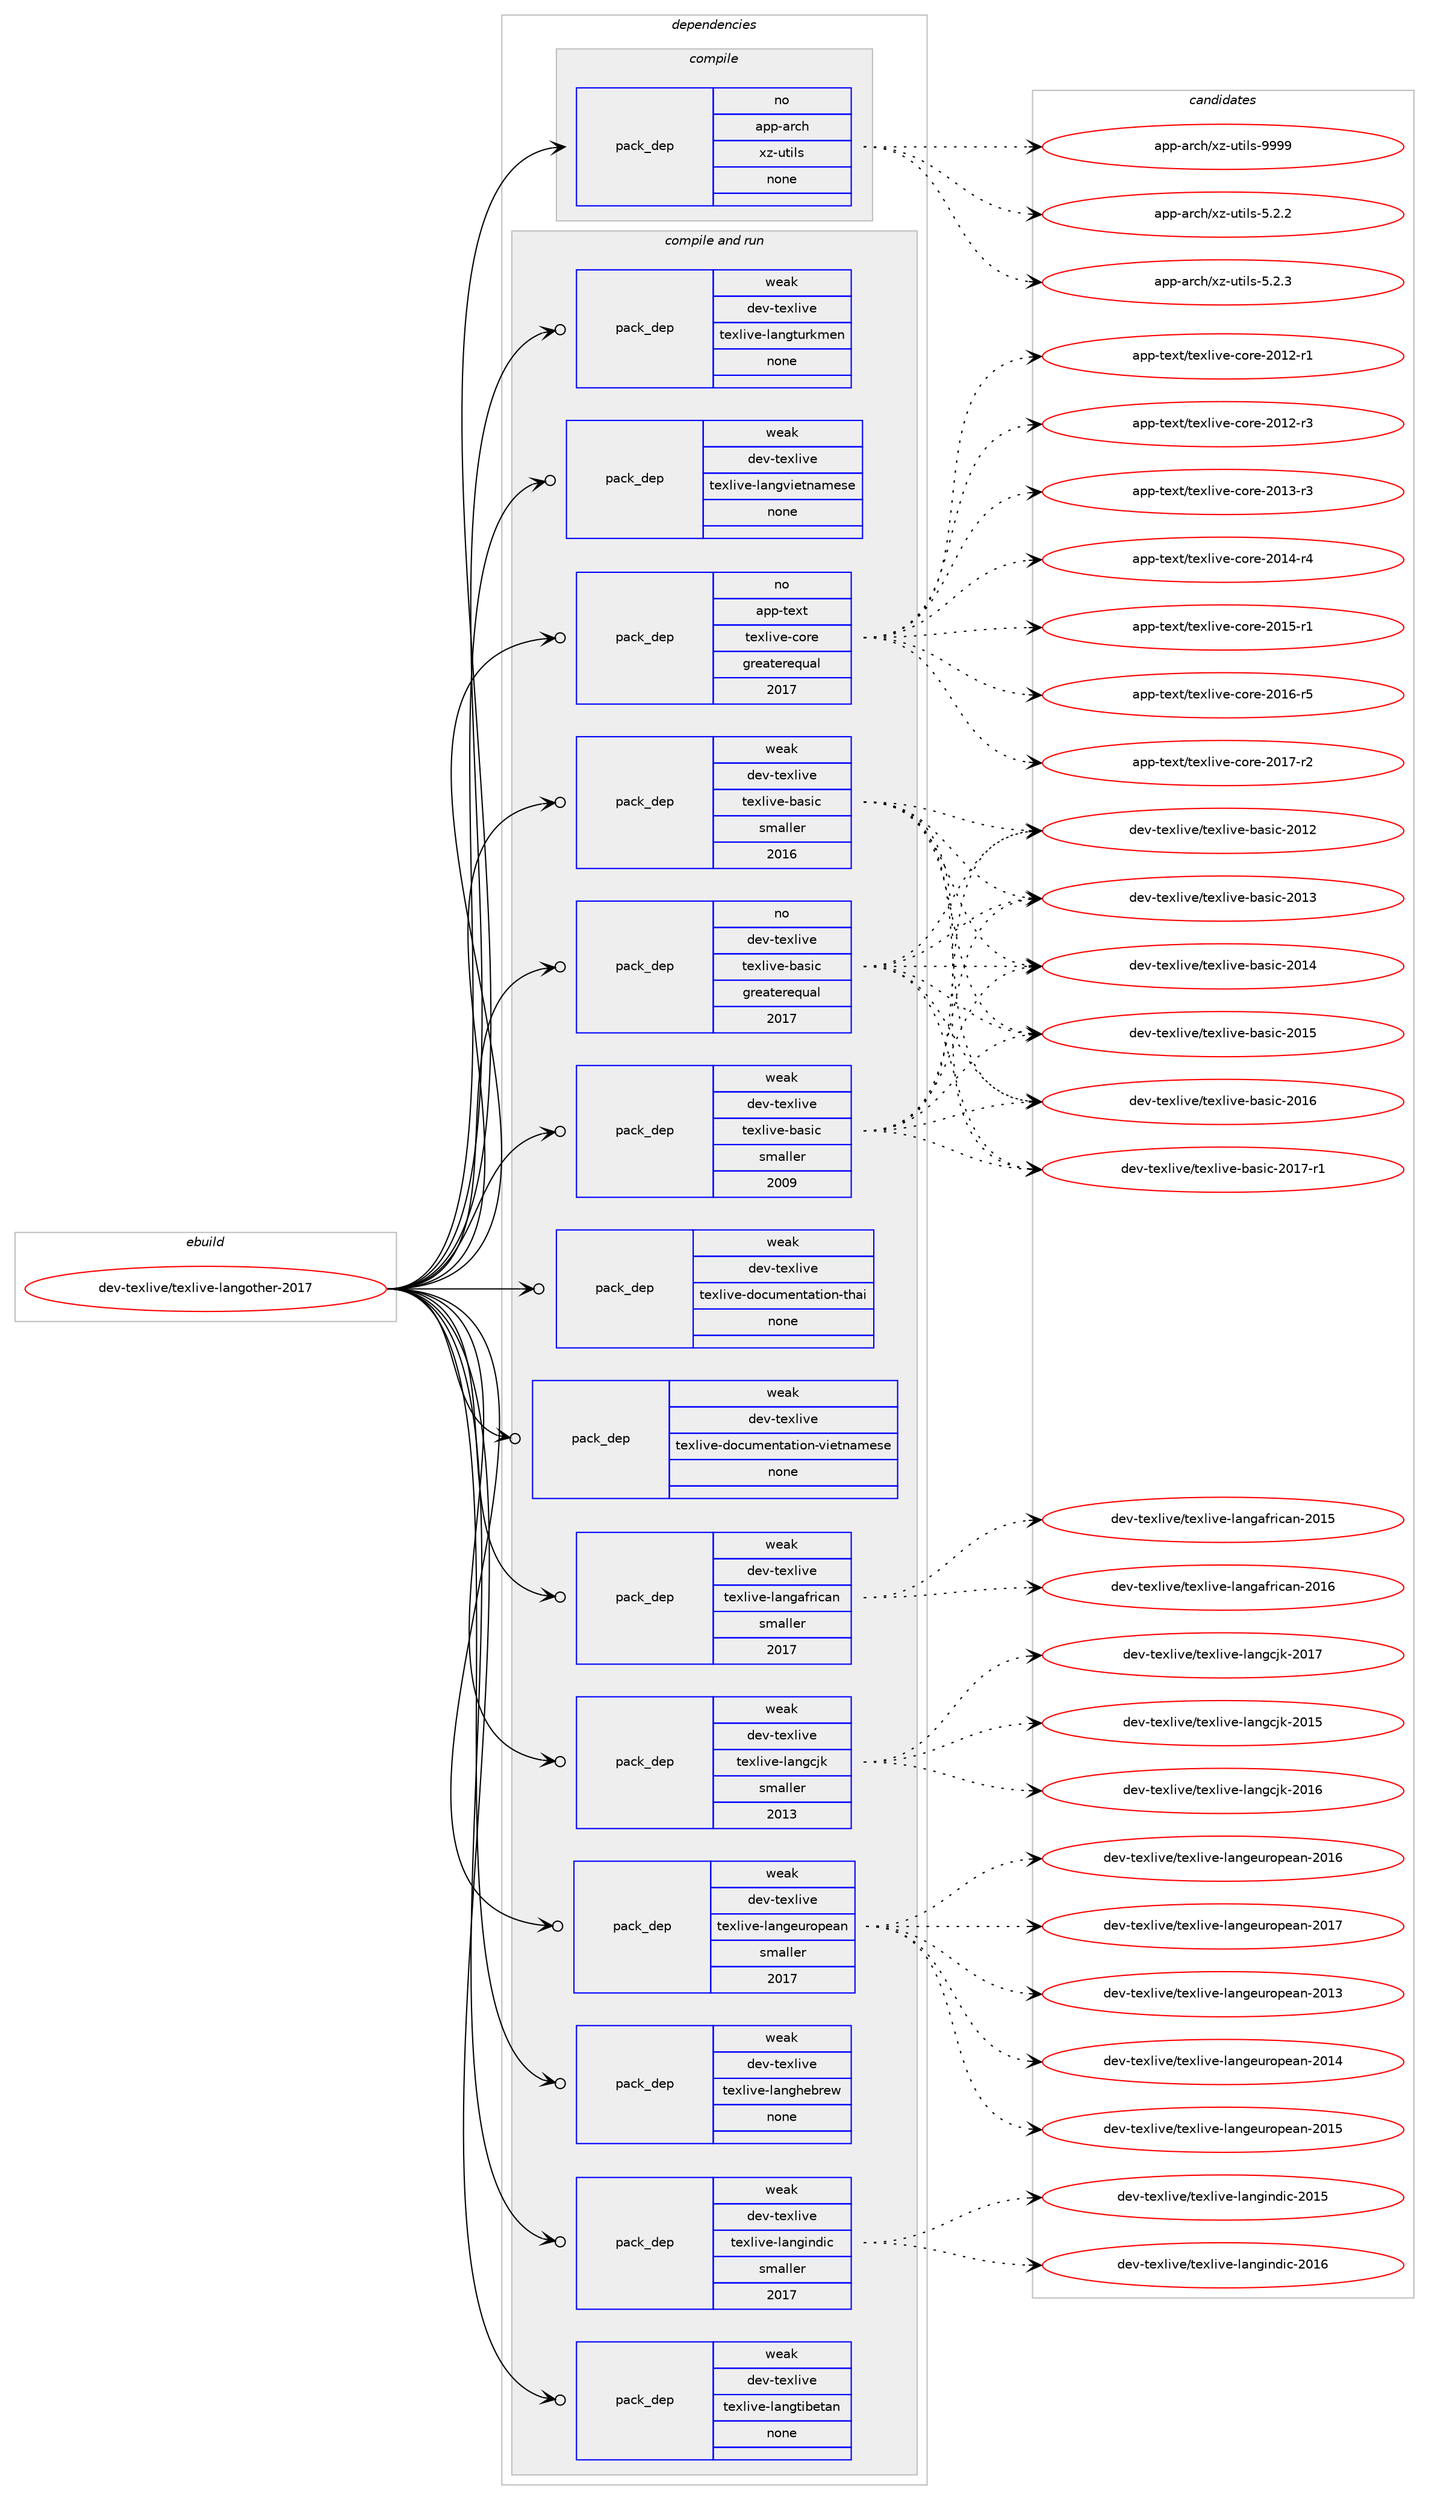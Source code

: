 digraph prolog {

# *************
# Graph options
# *************

newrank=true;
concentrate=true;
compound=true;
graph [rankdir=LR,fontname=Helvetica,fontsize=10,ranksep=1.5];#, ranksep=2.5, nodesep=0.2];
edge  [arrowhead=vee];
node  [fontname=Helvetica,fontsize=10];

# **********
# The ebuild
# **********

subgraph cluster_leftcol {
color=gray;
rank=same;
label=<<i>ebuild</i>>;
id [label="dev-texlive/texlive-langother-2017", color=red, width=4, href="../dev-texlive/texlive-langother-2017.svg"];
}

# ****************
# The dependencies
# ****************

subgraph cluster_midcol {
color=gray;
label=<<i>dependencies</i>>;
subgraph cluster_compile {
fillcolor="#eeeeee";
style=filled;
label=<<i>compile</i>>;
subgraph pack199473 {
dependency280827 [label=<<TABLE BORDER="0" CELLBORDER="1" CELLSPACING="0" CELLPADDING="4" WIDTH="220"><TR><TD ROWSPAN="6" CELLPADDING="30">pack_dep</TD></TR><TR><TD WIDTH="110">no</TD></TR><TR><TD>app-arch</TD></TR><TR><TD>xz-utils</TD></TR><TR><TD>none</TD></TR><TR><TD></TD></TR></TABLE>>, shape=none, color=blue];
}
id:e -> dependency280827:w [weight=20,style="solid",arrowhead="vee"];
}
subgraph cluster_compileandrun {
fillcolor="#eeeeee";
style=filled;
label=<<i>compile and run</i>>;
subgraph pack199474 {
dependency280828 [label=<<TABLE BORDER="0" CELLBORDER="1" CELLSPACING="0" CELLPADDING="4" WIDTH="220"><TR><TD ROWSPAN="6" CELLPADDING="30">pack_dep</TD></TR><TR><TD WIDTH="110">no</TD></TR><TR><TD>app-text</TD></TR><TR><TD>texlive-core</TD></TR><TR><TD>greaterequal</TD></TR><TR><TD>2017</TD></TR></TABLE>>, shape=none, color=blue];
}
id:e -> dependency280828:w [weight=20,style="solid",arrowhead="odotvee"];
subgraph pack199475 {
dependency280829 [label=<<TABLE BORDER="0" CELLBORDER="1" CELLSPACING="0" CELLPADDING="4" WIDTH="220"><TR><TD ROWSPAN="6" CELLPADDING="30">pack_dep</TD></TR><TR><TD WIDTH="110">no</TD></TR><TR><TD>dev-texlive</TD></TR><TR><TD>texlive-basic</TD></TR><TR><TD>greaterequal</TD></TR><TR><TD>2017</TD></TR></TABLE>>, shape=none, color=blue];
}
id:e -> dependency280829:w [weight=20,style="solid",arrowhead="odotvee"];
subgraph pack199476 {
dependency280830 [label=<<TABLE BORDER="0" CELLBORDER="1" CELLSPACING="0" CELLPADDING="4" WIDTH="220"><TR><TD ROWSPAN="6" CELLPADDING="30">pack_dep</TD></TR><TR><TD WIDTH="110">weak</TD></TR><TR><TD>dev-texlive</TD></TR><TR><TD>texlive-basic</TD></TR><TR><TD>smaller</TD></TR><TR><TD>2009</TD></TR></TABLE>>, shape=none, color=blue];
}
id:e -> dependency280830:w [weight=20,style="solid",arrowhead="odotvee"];
subgraph pack199477 {
dependency280831 [label=<<TABLE BORDER="0" CELLBORDER="1" CELLSPACING="0" CELLPADDING="4" WIDTH="220"><TR><TD ROWSPAN="6" CELLPADDING="30">pack_dep</TD></TR><TR><TD WIDTH="110">weak</TD></TR><TR><TD>dev-texlive</TD></TR><TR><TD>texlive-basic</TD></TR><TR><TD>smaller</TD></TR><TR><TD>2016</TD></TR></TABLE>>, shape=none, color=blue];
}
id:e -> dependency280831:w [weight=20,style="solid",arrowhead="odotvee"];
subgraph pack199478 {
dependency280832 [label=<<TABLE BORDER="0" CELLBORDER="1" CELLSPACING="0" CELLPADDING="4" WIDTH="220"><TR><TD ROWSPAN="6" CELLPADDING="30">pack_dep</TD></TR><TR><TD WIDTH="110">weak</TD></TR><TR><TD>dev-texlive</TD></TR><TR><TD>texlive-documentation-thai</TD></TR><TR><TD>none</TD></TR><TR><TD></TD></TR></TABLE>>, shape=none, color=blue];
}
id:e -> dependency280832:w [weight=20,style="solid",arrowhead="odotvee"];
subgraph pack199479 {
dependency280833 [label=<<TABLE BORDER="0" CELLBORDER="1" CELLSPACING="0" CELLPADDING="4" WIDTH="220"><TR><TD ROWSPAN="6" CELLPADDING="30">pack_dep</TD></TR><TR><TD WIDTH="110">weak</TD></TR><TR><TD>dev-texlive</TD></TR><TR><TD>texlive-documentation-vietnamese</TD></TR><TR><TD>none</TD></TR><TR><TD></TD></TR></TABLE>>, shape=none, color=blue];
}
id:e -> dependency280833:w [weight=20,style="solid",arrowhead="odotvee"];
subgraph pack199480 {
dependency280834 [label=<<TABLE BORDER="0" CELLBORDER="1" CELLSPACING="0" CELLPADDING="4" WIDTH="220"><TR><TD ROWSPAN="6" CELLPADDING="30">pack_dep</TD></TR><TR><TD WIDTH="110">weak</TD></TR><TR><TD>dev-texlive</TD></TR><TR><TD>texlive-langafrican</TD></TR><TR><TD>smaller</TD></TR><TR><TD>2017</TD></TR></TABLE>>, shape=none, color=blue];
}
id:e -> dependency280834:w [weight=20,style="solid",arrowhead="odotvee"];
subgraph pack199481 {
dependency280835 [label=<<TABLE BORDER="0" CELLBORDER="1" CELLSPACING="0" CELLPADDING="4" WIDTH="220"><TR><TD ROWSPAN="6" CELLPADDING="30">pack_dep</TD></TR><TR><TD WIDTH="110">weak</TD></TR><TR><TD>dev-texlive</TD></TR><TR><TD>texlive-langcjk</TD></TR><TR><TD>smaller</TD></TR><TR><TD>2013</TD></TR></TABLE>>, shape=none, color=blue];
}
id:e -> dependency280835:w [weight=20,style="solid",arrowhead="odotvee"];
subgraph pack199482 {
dependency280836 [label=<<TABLE BORDER="0" CELLBORDER="1" CELLSPACING="0" CELLPADDING="4" WIDTH="220"><TR><TD ROWSPAN="6" CELLPADDING="30">pack_dep</TD></TR><TR><TD WIDTH="110">weak</TD></TR><TR><TD>dev-texlive</TD></TR><TR><TD>texlive-langeuropean</TD></TR><TR><TD>smaller</TD></TR><TR><TD>2017</TD></TR></TABLE>>, shape=none, color=blue];
}
id:e -> dependency280836:w [weight=20,style="solid",arrowhead="odotvee"];
subgraph pack199483 {
dependency280837 [label=<<TABLE BORDER="0" CELLBORDER="1" CELLSPACING="0" CELLPADDING="4" WIDTH="220"><TR><TD ROWSPAN="6" CELLPADDING="30">pack_dep</TD></TR><TR><TD WIDTH="110">weak</TD></TR><TR><TD>dev-texlive</TD></TR><TR><TD>texlive-langhebrew</TD></TR><TR><TD>none</TD></TR><TR><TD></TD></TR></TABLE>>, shape=none, color=blue];
}
id:e -> dependency280837:w [weight=20,style="solid",arrowhead="odotvee"];
subgraph pack199484 {
dependency280838 [label=<<TABLE BORDER="0" CELLBORDER="1" CELLSPACING="0" CELLPADDING="4" WIDTH="220"><TR><TD ROWSPAN="6" CELLPADDING="30">pack_dep</TD></TR><TR><TD WIDTH="110">weak</TD></TR><TR><TD>dev-texlive</TD></TR><TR><TD>texlive-langindic</TD></TR><TR><TD>smaller</TD></TR><TR><TD>2017</TD></TR></TABLE>>, shape=none, color=blue];
}
id:e -> dependency280838:w [weight=20,style="solid",arrowhead="odotvee"];
subgraph pack199485 {
dependency280839 [label=<<TABLE BORDER="0" CELLBORDER="1" CELLSPACING="0" CELLPADDING="4" WIDTH="220"><TR><TD ROWSPAN="6" CELLPADDING="30">pack_dep</TD></TR><TR><TD WIDTH="110">weak</TD></TR><TR><TD>dev-texlive</TD></TR><TR><TD>texlive-langtibetan</TD></TR><TR><TD>none</TD></TR><TR><TD></TD></TR></TABLE>>, shape=none, color=blue];
}
id:e -> dependency280839:w [weight=20,style="solid",arrowhead="odotvee"];
subgraph pack199486 {
dependency280840 [label=<<TABLE BORDER="0" CELLBORDER="1" CELLSPACING="0" CELLPADDING="4" WIDTH="220"><TR><TD ROWSPAN="6" CELLPADDING="30">pack_dep</TD></TR><TR><TD WIDTH="110">weak</TD></TR><TR><TD>dev-texlive</TD></TR><TR><TD>texlive-langturkmen</TD></TR><TR><TD>none</TD></TR><TR><TD></TD></TR></TABLE>>, shape=none, color=blue];
}
id:e -> dependency280840:w [weight=20,style="solid",arrowhead="odotvee"];
subgraph pack199487 {
dependency280841 [label=<<TABLE BORDER="0" CELLBORDER="1" CELLSPACING="0" CELLPADDING="4" WIDTH="220"><TR><TD ROWSPAN="6" CELLPADDING="30">pack_dep</TD></TR><TR><TD WIDTH="110">weak</TD></TR><TR><TD>dev-texlive</TD></TR><TR><TD>texlive-langvietnamese</TD></TR><TR><TD>none</TD></TR><TR><TD></TD></TR></TABLE>>, shape=none, color=blue];
}
id:e -> dependency280841:w [weight=20,style="solid",arrowhead="odotvee"];
}
subgraph cluster_run {
fillcolor="#eeeeee";
style=filled;
label=<<i>run</i>>;
}
}

# **************
# The candidates
# **************

subgraph cluster_choices {
rank=same;
color=gray;
label=<<i>candidates</i>>;

subgraph choice199473 {
color=black;
nodesep=1;
choice971121124597114991044712012245117116105108115455346504650 [label="app-arch/xz-utils-5.2.2", color=red, width=4,href="../app-arch/xz-utils-5.2.2.svg"];
choice971121124597114991044712012245117116105108115455346504651 [label="app-arch/xz-utils-5.2.3", color=red, width=4,href="../app-arch/xz-utils-5.2.3.svg"];
choice9711211245971149910447120122451171161051081154557575757 [label="app-arch/xz-utils-9999", color=red, width=4,href="../app-arch/xz-utils-9999.svg"];
dependency280827:e -> choice971121124597114991044712012245117116105108115455346504650:w [style=dotted,weight="100"];
dependency280827:e -> choice971121124597114991044712012245117116105108115455346504651:w [style=dotted,weight="100"];
dependency280827:e -> choice9711211245971149910447120122451171161051081154557575757:w [style=dotted,weight="100"];
}
subgraph choice199474 {
color=black;
nodesep=1;
choice971121124511610112011647116101120108105118101459911111410145504849504511449 [label="app-text/texlive-core-2012-r1", color=red, width=4,href="../app-text/texlive-core-2012-r1.svg"];
choice971121124511610112011647116101120108105118101459911111410145504849504511451 [label="app-text/texlive-core-2012-r3", color=red, width=4,href="../app-text/texlive-core-2012-r3.svg"];
choice971121124511610112011647116101120108105118101459911111410145504849514511451 [label="app-text/texlive-core-2013-r3", color=red, width=4,href="../app-text/texlive-core-2013-r3.svg"];
choice971121124511610112011647116101120108105118101459911111410145504849524511452 [label="app-text/texlive-core-2014-r4", color=red, width=4,href="../app-text/texlive-core-2014-r4.svg"];
choice971121124511610112011647116101120108105118101459911111410145504849534511449 [label="app-text/texlive-core-2015-r1", color=red, width=4,href="../app-text/texlive-core-2015-r1.svg"];
choice971121124511610112011647116101120108105118101459911111410145504849544511453 [label="app-text/texlive-core-2016-r5", color=red, width=4,href="../app-text/texlive-core-2016-r5.svg"];
choice971121124511610112011647116101120108105118101459911111410145504849554511450 [label="app-text/texlive-core-2017-r2", color=red, width=4,href="../app-text/texlive-core-2017-r2.svg"];
dependency280828:e -> choice971121124511610112011647116101120108105118101459911111410145504849504511449:w [style=dotted,weight="100"];
dependency280828:e -> choice971121124511610112011647116101120108105118101459911111410145504849504511451:w [style=dotted,weight="100"];
dependency280828:e -> choice971121124511610112011647116101120108105118101459911111410145504849514511451:w [style=dotted,weight="100"];
dependency280828:e -> choice971121124511610112011647116101120108105118101459911111410145504849524511452:w [style=dotted,weight="100"];
dependency280828:e -> choice971121124511610112011647116101120108105118101459911111410145504849534511449:w [style=dotted,weight="100"];
dependency280828:e -> choice971121124511610112011647116101120108105118101459911111410145504849544511453:w [style=dotted,weight="100"];
dependency280828:e -> choice971121124511610112011647116101120108105118101459911111410145504849554511450:w [style=dotted,weight="100"];
}
subgraph choice199475 {
color=black;
nodesep=1;
choice1001011184511610112010810511810147116101120108105118101459897115105994550484950 [label="dev-texlive/texlive-basic-2012", color=red, width=4,href="../dev-texlive/texlive-basic-2012.svg"];
choice1001011184511610112010810511810147116101120108105118101459897115105994550484951 [label="dev-texlive/texlive-basic-2013", color=red, width=4,href="../dev-texlive/texlive-basic-2013.svg"];
choice1001011184511610112010810511810147116101120108105118101459897115105994550484952 [label="dev-texlive/texlive-basic-2014", color=red, width=4,href="../dev-texlive/texlive-basic-2014.svg"];
choice1001011184511610112010810511810147116101120108105118101459897115105994550484953 [label="dev-texlive/texlive-basic-2015", color=red, width=4,href="../dev-texlive/texlive-basic-2015.svg"];
choice1001011184511610112010810511810147116101120108105118101459897115105994550484954 [label="dev-texlive/texlive-basic-2016", color=red, width=4,href="../dev-texlive/texlive-basic-2016.svg"];
choice10010111845116101120108105118101471161011201081051181014598971151059945504849554511449 [label="dev-texlive/texlive-basic-2017-r1", color=red, width=4,href="../dev-texlive/texlive-basic-2017-r1.svg"];
dependency280829:e -> choice1001011184511610112010810511810147116101120108105118101459897115105994550484950:w [style=dotted,weight="100"];
dependency280829:e -> choice1001011184511610112010810511810147116101120108105118101459897115105994550484951:w [style=dotted,weight="100"];
dependency280829:e -> choice1001011184511610112010810511810147116101120108105118101459897115105994550484952:w [style=dotted,weight="100"];
dependency280829:e -> choice1001011184511610112010810511810147116101120108105118101459897115105994550484953:w [style=dotted,weight="100"];
dependency280829:e -> choice1001011184511610112010810511810147116101120108105118101459897115105994550484954:w [style=dotted,weight="100"];
dependency280829:e -> choice10010111845116101120108105118101471161011201081051181014598971151059945504849554511449:w [style=dotted,weight="100"];
}
subgraph choice199476 {
color=black;
nodesep=1;
choice1001011184511610112010810511810147116101120108105118101459897115105994550484950 [label="dev-texlive/texlive-basic-2012", color=red, width=4,href="../dev-texlive/texlive-basic-2012.svg"];
choice1001011184511610112010810511810147116101120108105118101459897115105994550484951 [label="dev-texlive/texlive-basic-2013", color=red, width=4,href="../dev-texlive/texlive-basic-2013.svg"];
choice1001011184511610112010810511810147116101120108105118101459897115105994550484952 [label="dev-texlive/texlive-basic-2014", color=red, width=4,href="../dev-texlive/texlive-basic-2014.svg"];
choice1001011184511610112010810511810147116101120108105118101459897115105994550484953 [label="dev-texlive/texlive-basic-2015", color=red, width=4,href="../dev-texlive/texlive-basic-2015.svg"];
choice1001011184511610112010810511810147116101120108105118101459897115105994550484954 [label="dev-texlive/texlive-basic-2016", color=red, width=4,href="../dev-texlive/texlive-basic-2016.svg"];
choice10010111845116101120108105118101471161011201081051181014598971151059945504849554511449 [label="dev-texlive/texlive-basic-2017-r1", color=red, width=4,href="../dev-texlive/texlive-basic-2017-r1.svg"];
dependency280830:e -> choice1001011184511610112010810511810147116101120108105118101459897115105994550484950:w [style=dotted,weight="100"];
dependency280830:e -> choice1001011184511610112010810511810147116101120108105118101459897115105994550484951:w [style=dotted,weight="100"];
dependency280830:e -> choice1001011184511610112010810511810147116101120108105118101459897115105994550484952:w [style=dotted,weight="100"];
dependency280830:e -> choice1001011184511610112010810511810147116101120108105118101459897115105994550484953:w [style=dotted,weight="100"];
dependency280830:e -> choice1001011184511610112010810511810147116101120108105118101459897115105994550484954:w [style=dotted,weight="100"];
dependency280830:e -> choice10010111845116101120108105118101471161011201081051181014598971151059945504849554511449:w [style=dotted,weight="100"];
}
subgraph choice199477 {
color=black;
nodesep=1;
choice1001011184511610112010810511810147116101120108105118101459897115105994550484950 [label="dev-texlive/texlive-basic-2012", color=red, width=4,href="../dev-texlive/texlive-basic-2012.svg"];
choice1001011184511610112010810511810147116101120108105118101459897115105994550484951 [label="dev-texlive/texlive-basic-2013", color=red, width=4,href="../dev-texlive/texlive-basic-2013.svg"];
choice1001011184511610112010810511810147116101120108105118101459897115105994550484952 [label="dev-texlive/texlive-basic-2014", color=red, width=4,href="../dev-texlive/texlive-basic-2014.svg"];
choice1001011184511610112010810511810147116101120108105118101459897115105994550484953 [label="dev-texlive/texlive-basic-2015", color=red, width=4,href="../dev-texlive/texlive-basic-2015.svg"];
choice1001011184511610112010810511810147116101120108105118101459897115105994550484954 [label="dev-texlive/texlive-basic-2016", color=red, width=4,href="../dev-texlive/texlive-basic-2016.svg"];
choice10010111845116101120108105118101471161011201081051181014598971151059945504849554511449 [label="dev-texlive/texlive-basic-2017-r1", color=red, width=4,href="../dev-texlive/texlive-basic-2017-r1.svg"];
dependency280831:e -> choice1001011184511610112010810511810147116101120108105118101459897115105994550484950:w [style=dotted,weight="100"];
dependency280831:e -> choice1001011184511610112010810511810147116101120108105118101459897115105994550484951:w [style=dotted,weight="100"];
dependency280831:e -> choice1001011184511610112010810511810147116101120108105118101459897115105994550484952:w [style=dotted,weight="100"];
dependency280831:e -> choice1001011184511610112010810511810147116101120108105118101459897115105994550484953:w [style=dotted,weight="100"];
dependency280831:e -> choice1001011184511610112010810511810147116101120108105118101459897115105994550484954:w [style=dotted,weight="100"];
dependency280831:e -> choice10010111845116101120108105118101471161011201081051181014598971151059945504849554511449:w [style=dotted,weight="100"];
}
subgraph choice199478 {
color=black;
nodesep=1;
}
subgraph choice199479 {
color=black;
nodesep=1;
}
subgraph choice199480 {
color=black;
nodesep=1;
choice100101118451161011201081051181014711610112010810511810145108971101039710211410599971104550484953 [label="dev-texlive/texlive-langafrican-2015", color=red, width=4,href="../dev-texlive/texlive-langafrican-2015.svg"];
choice100101118451161011201081051181014711610112010810511810145108971101039710211410599971104550484954 [label="dev-texlive/texlive-langafrican-2016", color=red, width=4,href="../dev-texlive/texlive-langafrican-2016.svg"];
dependency280834:e -> choice100101118451161011201081051181014711610112010810511810145108971101039710211410599971104550484953:w [style=dotted,weight="100"];
dependency280834:e -> choice100101118451161011201081051181014711610112010810511810145108971101039710211410599971104550484954:w [style=dotted,weight="100"];
}
subgraph choice199481 {
color=black;
nodesep=1;
choice10010111845116101120108105118101471161011201081051181014510897110103991061074550484953 [label="dev-texlive/texlive-langcjk-2015", color=red, width=4,href="../dev-texlive/texlive-langcjk-2015.svg"];
choice10010111845116101120108105118101471161011201081051181014510897110103991061074550484954 [label="dev-texlive/texlive-langcjk-2016", color=red, width=4,href="../dev-texlive/texlive-langcjk-2016.svg"];
choice10010111845116101120108105118101471161011201081051181014510897110103991061074550484955 [label="dev-texlive/texlive-langcjk-2017", color=red, width=4,href="../dev-texlive/texlive-langcjk-2017.svg"];
dependency280835:e -> choice10010111845116101120108105118101471161011201081051181014510897110103991061074550484953:w [style=dotted,weight="100"];
dependency280835:e -> choice10010111845116101120108105118101471161011201081051181014510897110103991061074550484954:w [style=dotted,weight="100"];
dependency280835:e -> choice10010111845116101120108105118101471161011201081051181014510897110103991061074550484955:w [style=dotted,weight="100"];
}
subgraph choice199482 {
color=black;
nodesep=1;
choice10010111845116101120108105118101471161011201081051181014510897110103101117114111112101971104550484951 [label="dev-texlive/texlive-langeuropean-2013", color=red, width=4,href="../dev-texlive/texlive-langeuropean-2013.svg"];
choice10010111845116101120108105118101471161011201081051181014510897110103101117114111112101971104550484952 [label="dev-texlive/texlive-langeuropean-2014", color=red, width=4,href="../dev-texlive/texlive-langeuropean-2014.svg"];
choice10010111845116101120108105118101471161011201081051181014510897110103101117114111112101971104550484953 [label="dev-texlive/texlive-langeuropean-2015", color=red, width=4,href="../dev-texlive/texlive-langeuropean-2015.svg"];
choice10010111845116101120108105118101471161011201081051181014510897110103101117114111112101971104550484954 [label="dev-texlive/texlive-langeuropean-2016", color=red, width=4,href="../dev-texlive/texlive-langeuropean-2016.svg"];
choice10010111845116101120108105118101471161011201081051181014510897110103101117114111112101971104550484955 [label="dev-texlive/texlive-langeuropean-2017", color=red, width=4,href="../dev-texlive/texlive-langeuropean-2017.svg"];
dependency280836:e -> choice10010111845116101120108105118101471161011201081051181014510897110103101117114111112101971104550484951:w [style=dotted,weight="100"];
dependency280836:e -> choice10010111845116101120108105118101471161011201081051181014510897110103101117114111112101971104550484952:w [style=dotted,weight="100"];
dependency280836:e -> choice10010111845116101120108105118101471161011201081051181014510897110103101117114111112101971104550484953:w [style=dotted,weight="100"];
dependency280836:e -> choice10010111845116101120108105118101471161011201081051181014510897110103101117114111112101971104550484954:w [style=dotted,weight="100"];
dependency280836:e -> choice10010111845116101120108105118101471161011201081051181014510897110103101117114111112101971104550484955:w [style=dotted,weight="100"];
}
subgraph choice199483 {
color=black;
nodesep=1;
}
subgraph choice199484 {
color=black;
nodesep=1;
choice10010111845116101120108105118101471161011201081051181014510897110103105110100105994550484953 [label="dev-texlive/texlive-langindic-2015", color=red, width=4,href="../dev-texlive/texlive-langindic-2015.svg"];
choice10010111845116101120108105118101471161011201081051181014510897110103105110100105994550484954 [label="dev-texlive/texlive-langindic-2016", color=red, width=4,href="../dev-texlive/texlive-langindic-2016.svg"];
dependency280838:e -> choice10010111845116101120108105118101471161011201081051181014510897110103105110100105994550484953:w [style=dotted,weight="100"];
dependency280838:e -> choice10010111845116101120108105118101471161011201081051181014510897110103105110100105994550484954:w [style=dotted,weight="100"];
}
subgraph choice199485 {
color=black;
nodesep=1;
}
subgraph choice199486 {
color=black;
nodesep=1;
}
subgraph choice199487 {
color=black;
nodesep=1;
}
}

}
